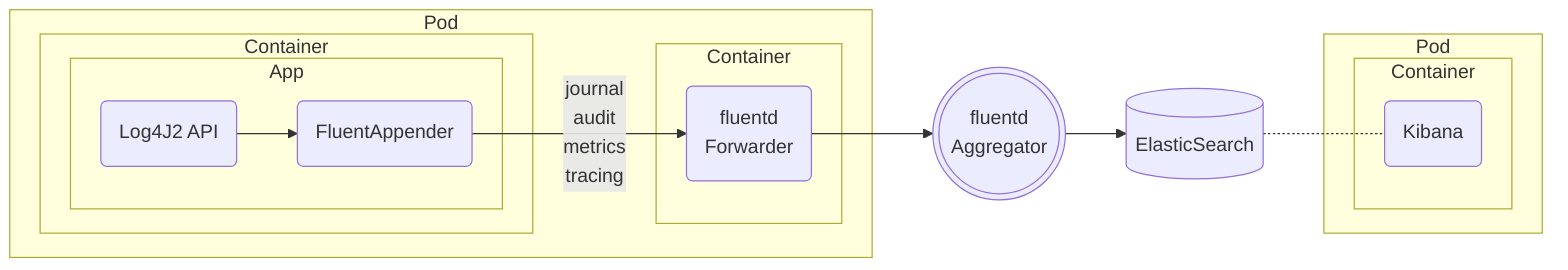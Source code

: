 flowchart LR
  subgraph P1[Pod]
    subgraph C11[Container]
      subgraph B1[App]
        I1(Log4J2 API) --> A1(FluentAppender)
      end
    end
    subgraph C12[Container]
      A1 --> |journal<br/>audit<br/>metrics<br/>tracing| F1(fluentd<br/>Forwarder)
    end
  end
  F1 --> L(((fluentd<br/>Aggregator)))
  L --> E1[(ElasticSearch)]
  subgraph P4[Pod]
    subgraph C4[Container]
      K4(Kibana)
    end
  end
  E1 -.- K4